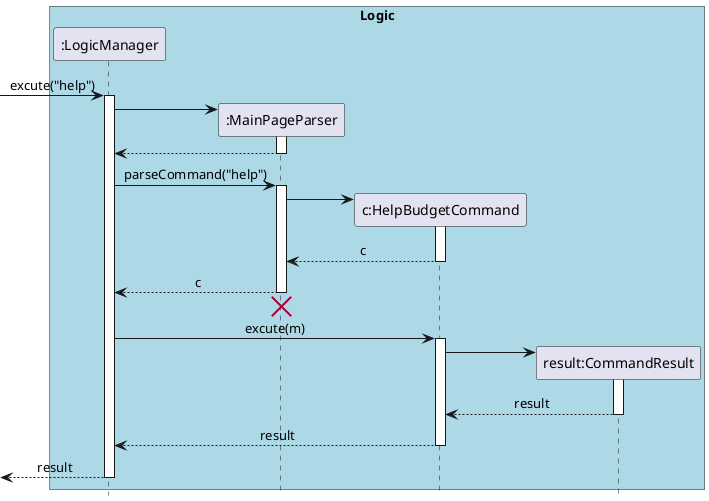 @startuml
skinparam Sequence {
    MessageAlign center
}
hide footbox
box "Logic" #LightBlue
participant ":LogicManager" as LM
participant ":MainPageParser" as MPP
participant "c:HelpBudgetCommand" as HBC
participant "result:CommandResult" as CR
end box

[-> LM : excute("help")
activate LM
create MPP
LM -> MPP
activate MPP
LM <-- MPP
deactivate MPP
LM -> MPP : parseCommand("help")
activate MPP

create HBC
MPP -> HBC
activate HBC
MPP <-- HBC : c
deactivate HBC

LM <-- MPP : c
deactivate MPP
LM <-[hidden]- MPP
destroy MPP


LM -> HBC: excute(m)
activate HBC

create CR
HBC -> CR
activate CR
HBC <-- CR : result
deactivate CR

LM <-- HBC: result
deactivate HBC
[<-- LM: result
deactivate LM

@enduml
